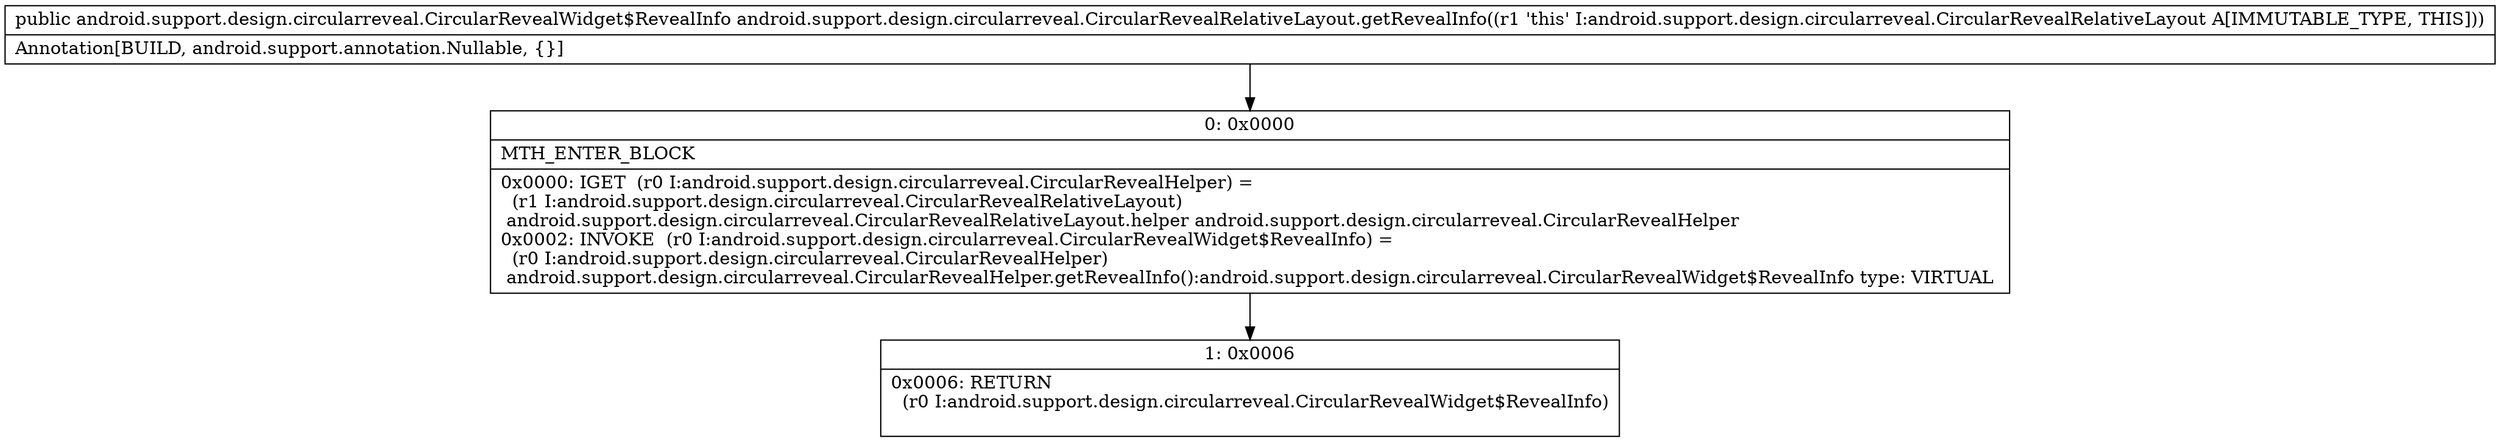 digraph "CFG forandroid.support.design.circularreveal.CircularRevealRelativeLayout.getRevealInfo()Landroid\/support\/design\/circularreveal\/CircularRevealWidget$RevealInfo;" {
Node_0 [shape=record,label="{0\:\ 0x0000|MTH_ENTER_BLOCK\l|0x0000: IGET  (r0 I:android.support.design.circularreveal.CircularRevealHelper) = \l  (r1 I:android.support.design.circularreveal.CircularRevealRelativeLayout)\l android.support.design.circularreveal.CircularRevealRelativeLayout.helper android.support.design.circularreveal.CircularRevealHelper \l0x0002: INVOKE  (r0 I:android.support.design.circularreveal.CircularRevealWidget$RevealInfo) = \l  (r0 I:android.support.design.circularreveal.CircularRevealHelper)\l android.support.design.circularreveal.CircularRevealHelper.getRevealInfo():android.support.design.circularreveal.CircularRevealWidget$RevealInfo type: VIRTUAL \l}"];
Node_1 [shape=record,label="{1\:\ 0x0006|0x0006: RETURN  \l  (r0 I:android.support.design.circularreveal.CircularRevealWidget$RevealInfo)\l \l}"];
MethodNode[shape=record,label="{public android.support.design.circularreveal.CircularRevealWidget$RevealInfo android.support.design.circularreveal.CircularRevealRelativeLayout.getRevealInfo((r1 'this' I:android.support.design.circularreveal.CircularRevealRelativeLayout A[IMMUTABLE_TYPE, THIS]))  | Annotation[BUILD, android.support.annotation.Nullable, \{\}]\l}"];
MethodNode -> Node_0;
Node_0 -> Node_1;
}

